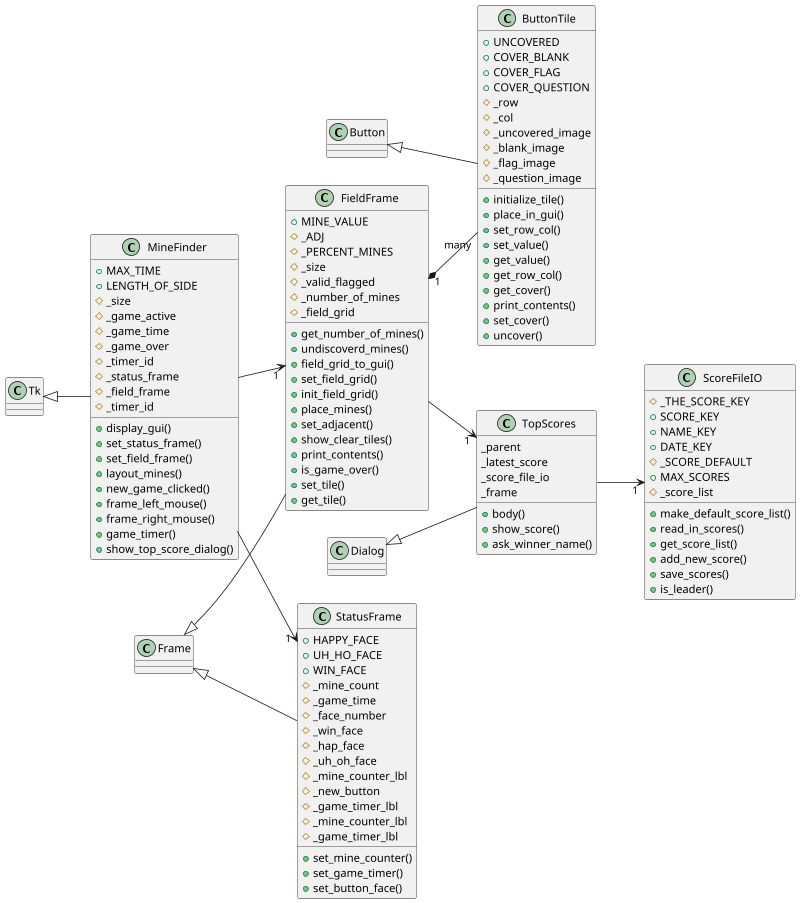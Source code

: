 @startuml class_diagram

left to right direction
scale 800 width

Class Tk

class MineFinder {
   +MAX_TIME
   +LENGTH_OF_SIDE
   #_size
   #_game_active
   #_game_time
   #_game_over
   #_timer_id
   #_status_frame
   #_field_frame
   #_timer_id
   +display_gui()
   +set_status_frame()
   +set_field_frame()
   +layout_mines()
   +new_game_clicked()
   +frame_left_mouse()
   +frame_right_mouse()
   +game_timer()
   +show_top_score_dialog()
}

Tk <|-- MineFinder

Class Frame

class FieldFrame {
   +MINE_VALUE
   #_ADJ
   #_PERCENT_MINES
   #_size
   #_valid_flagged
   #_number_of_mines
   #_field_grid
   +get_number_of_mines()
   +undiscoverd_mines()
   +field_grid_to_gui()
   +set_field_grid()
   +init_field_grid()
   +place_mines()
   +set_adjacent()
   +show_clear_tiles()
   +print_contents()
   +is_game_over()
   +set_tile()
   +get_tile()
}


class StatusFrame {
   +HAPPY_FACE
   +UH_HO_FACE
   +WIN_FACE
   #_mine_count
   #_game_time
   #_face_number
   #_win_face
   #_hap_face
   #_uh_oh_face
   #_mine_counter_lbl
   #_new_button
   #_game_timer_lbl
   #_mine_counter_lbl
   #_game_timer_lbl
   +set_mine_counter()
   +set_game_timer()
   +set_button_face()
}

Frame <|-- FieldFrame
Frame <|-- StatusFrame

class Button

class ButtonTile {
   +UNCOVERED
   +COVER_BLANK
   +COVER_FLAG
   +COVER_QUESTION
   #_row
   #_col
   #_uncovered_image
   #_blank_image
   #_flag_image
   #_question_image
   +initialize_tile()
   +place_in_gui()
   +set_row_col()
   +set_value()
   +get_value()
   +get_row_col()
   +get_cover()
   +print_contents()
   +set_cover()
   +uncover()
}

Button <|-- ButtonTile
class Dialog

class TopScores {
   _parent
   _latest_score
   _score_file_io
   _frame
   +body()
   +show_score()
   +ask_winner_name()
}

Dialog <|-- TopScores

class ScoreFileIO {
   #_THE_SCORE_KEY
   +SCORE_KEY
   +NAME_KEY
   +DATE_KEY
   #_SCORE_DEFAULT
   +MAX_SCORES
   #_score_list
   +make_default_score_list()
   +read_in_scores()
   +get_score_list()
   +add_new_score()
   +save_scores()
   +is_leader()
}

MineFinder --> "1"  FieldFrame
MineFinder --> "1"  StatusFrame
FieldFrame "1" *-- "many" ButtonTile
TopScores --> "1" ScoreFileIO
FieldFrame --> "1" TopScores


@enduml
